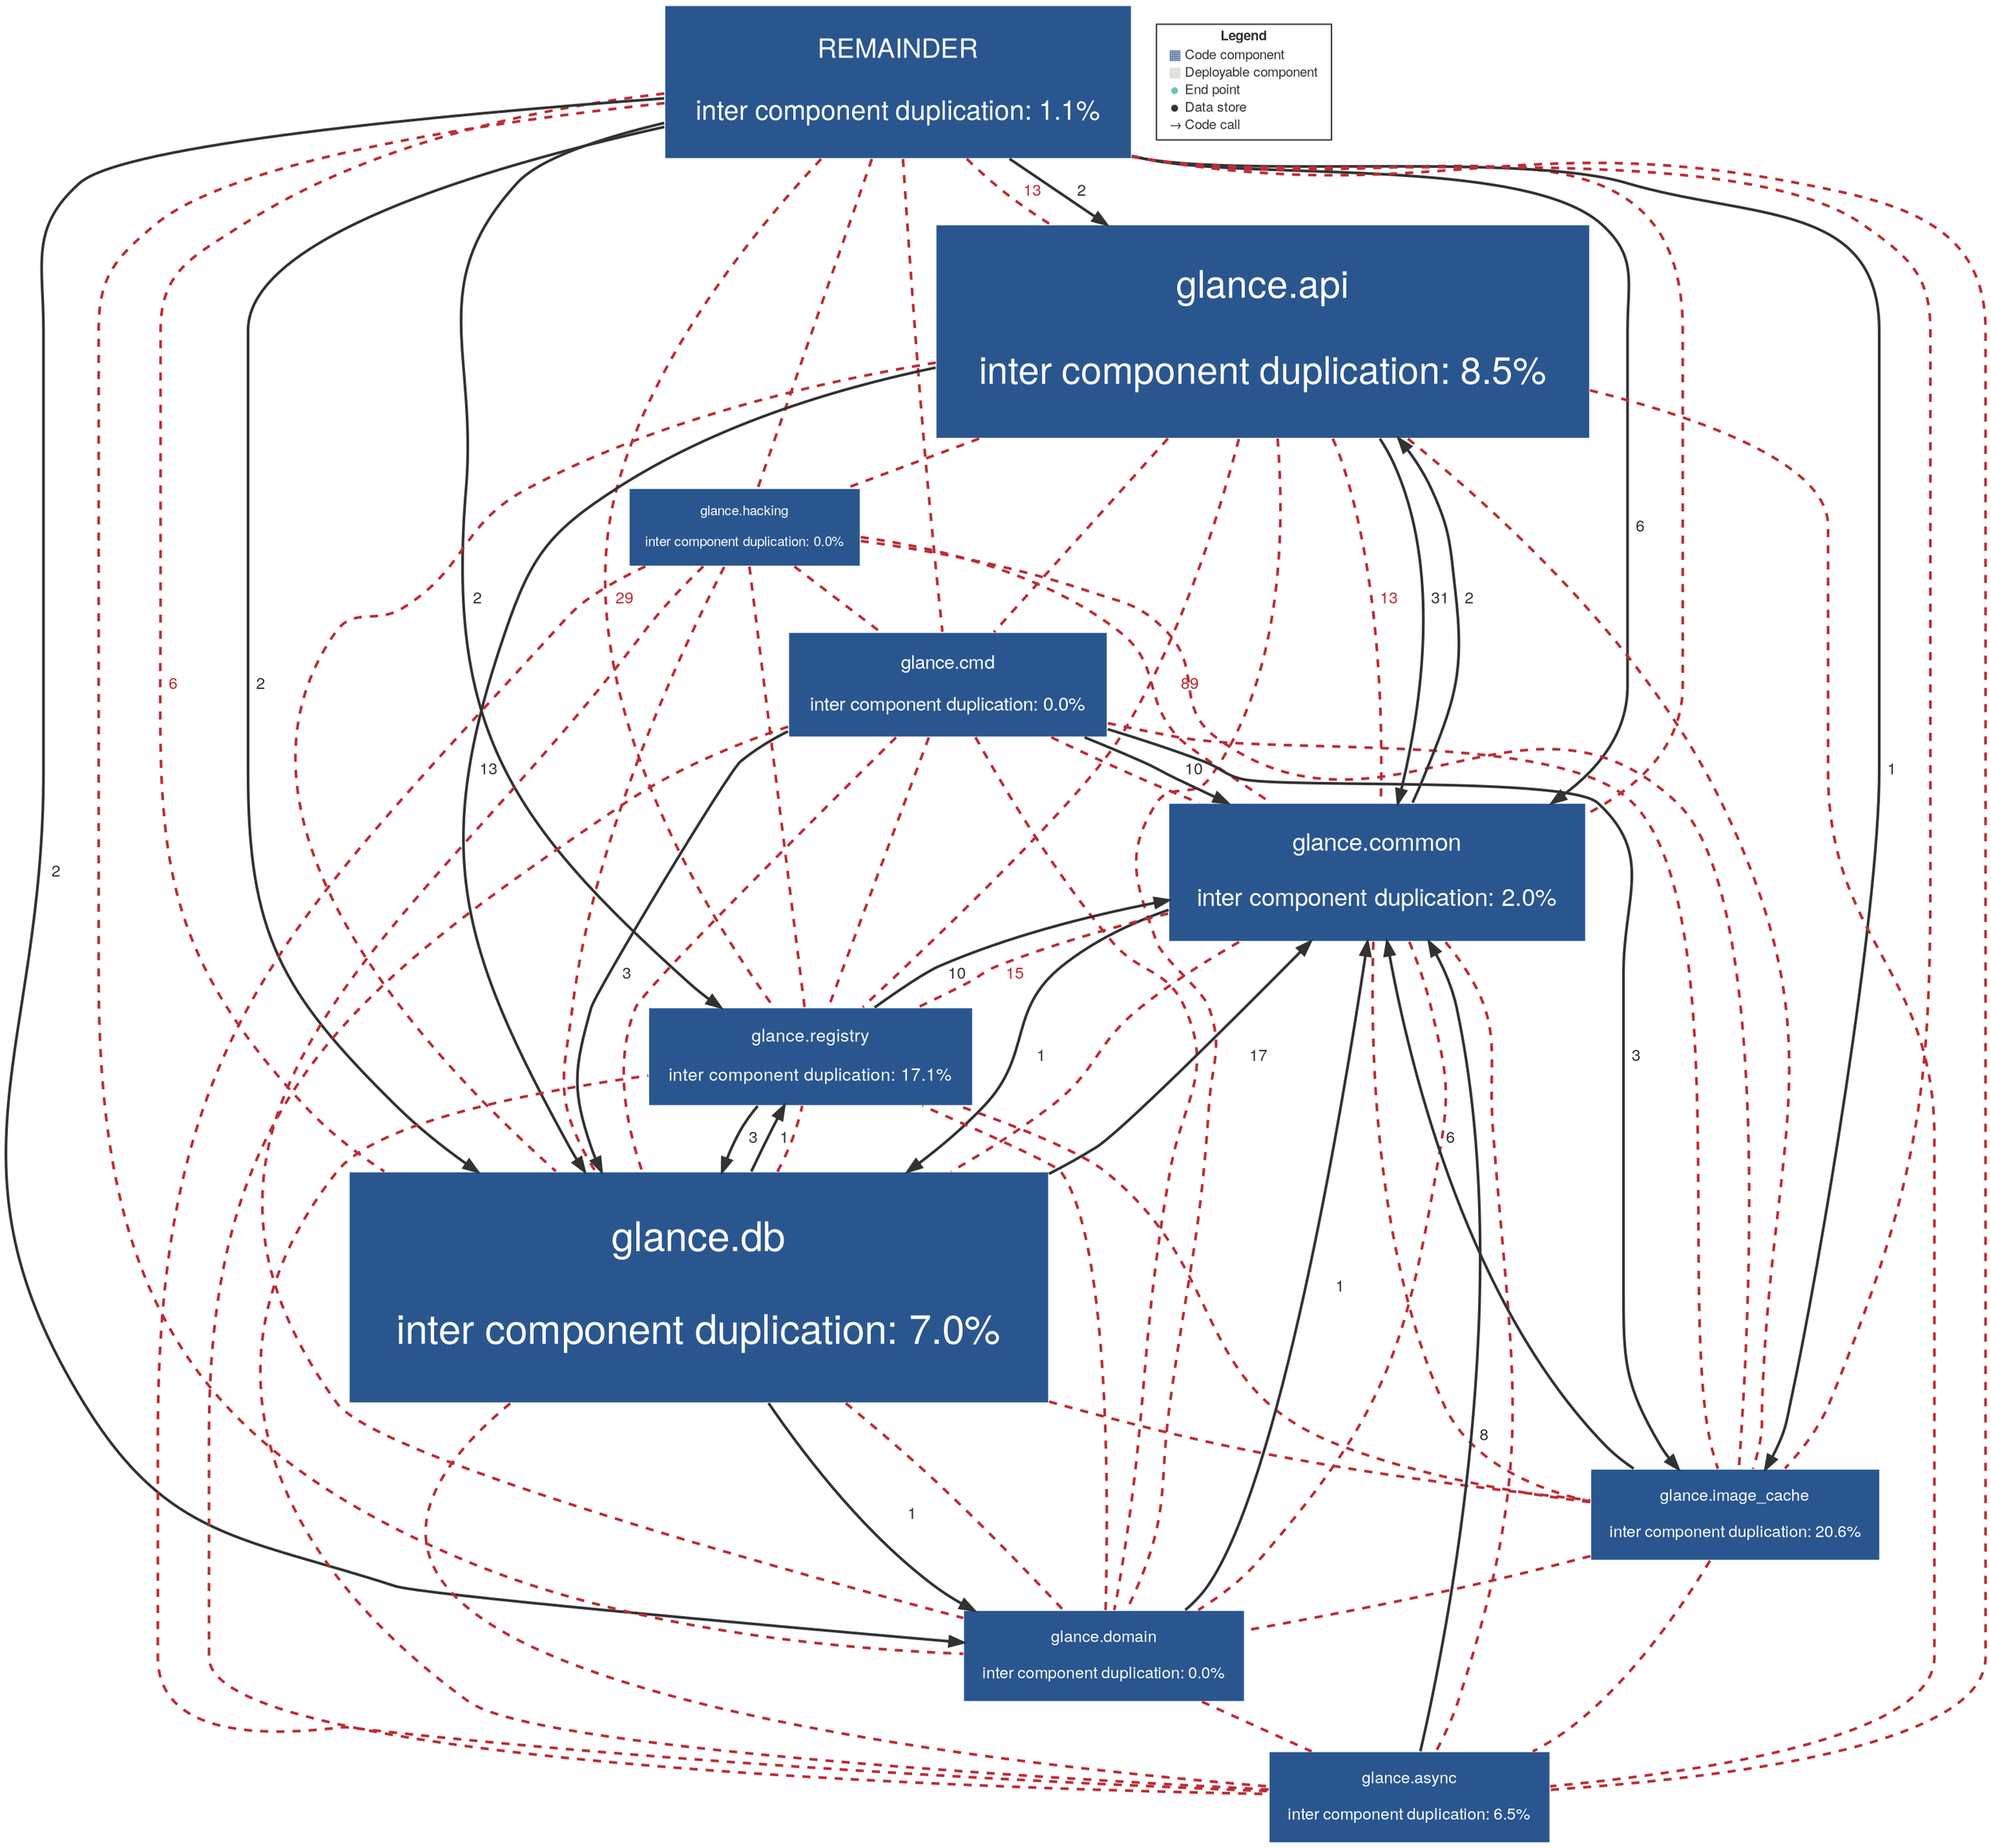 digraph "Graph" {
compound=true
rankdir=TD
"REMAINDER" [ shape="box" style="filled" fillcolor="#2A568F" penwidth="1" color="#FFFFFF" fontname="Helvetica Neue" fontcolor="#FFFFFF" fontsize="20" margin="0.32" label="REMAINDER

inter component duplication: 1.1%" ]
"glance.api" [ shape="box" style="filled" fillcolor="#2A568F" penwidth="1" color="#FFFFFF" fontname="Helvetica Neue" fontcolor="#FFFFFF" fontsize="28" margin="0.448" label="glance.api

inter component duplication: 8.5%" ]
"glance.hacking" [ shape="box" style="filled" fillcolor="#2A568F" penwidth="1" color="#FFFFFF" fontname="Helvetica Neue" fontcolor="#FFFFFF" fontsize="10" margin="0.16" label="glance.hacking

inter component duplication: 0.0%" ]
"glance.cmd" [ shape="box" style="filled" fillcolor="#2A568F" penwidth="1" color="#FFFFFF" fontname="Helvetica Neue" fontcolor="#FFFFFF" fontsize="14" margin="0.224" label="glance.cmd

inter component duplication: 0.0%" ]
"glance.common" [ shape="box" style="filled" fillcolor="#2A568F" penwidth="1" color="#FFFFFF" fontname="Helvetica Neue" fontcolor="#FFFFFF" fontsize="18" margin="0.28800000000000003" label="glance.common

inter component duplication: 2.0%" ]
"glance.db" [ shape="box" style="filled" fillcolor="#2A568F" penwidth="1" color="#FFFFFF" fontname="Helvetica Neue" fontcolor="#FFFFFF" fontsize="30" margin="0.48" label="glance.db

inter component duplication: 7.0%" ]
"glance.image_cache" [ shape="box" style="filled" fillcolor="#2A568F" penwidth="1" color="#FFFFFF" fontname="Helvetica Neue" fontcolor="#FFFFFF" fontsize="12" margin="0.192" label="glance.image_cache

inter component duplication: 20.6%" ]
"glance.domain" [ shape="box" style="filled" fillcolor="#2A568F" penwidth="1" color="#FFFFFF" fontname="Helvetica Neue" fontcolor="#FFFFFF" fontsize="12" margin="0.192" label="glance.domain

inter component duplication: 0.0%" ]
"glance.async" [ shape="box" style="filled" fillcolor="#2A568F" penwidth="1" color="#FFFFFF" fontname="Helvetica Neue" fontcolor="#FFFFFF" fontsize="12" margin="0.192" label="glance.async

inter component duplication: 6.5%" ]
"glance.registry" [ shape="box" style="filled" fillcolor="#2A568F" penwidth="1" color="#FFFFFF" fontname="Helvetica Neue" fontcolor="#FFFFFF" fontsize="13" margin="0.20800000000000002" label="glance.registry

inter component duplication: 17.1%" ]
"REMAINDER" -> "glance.api" [ penwidth="2" color="#323232" fontcolor="#323232" fontname="Helvetica Neue" fontsize="12" label="  2" ]
"REMAINDER" -> "glance.common" [ penwidth="2" color="#323232" fontcolor="#323232" fontname="Helvetica Neue" fontsize="12" label="  6" ]
"REMAINDER" -> "glance.db" [ penwidth="2" color="#323232" fontcolor="#323232" fontname="Helvetica Neue" fontsize="12" label="  2" ]
"REMAINDER" -> "glance.image_cache" [ penwidth="2" color="#323232" fontcolor="#323232" fontname="Helvetica Neue" fontsize="12" label="  1" ]
"REMAINDER" -> "glance.domain" [ penwidth="2" color="#323232" fontcolor="#323232" fontname="Helvetica Neue" fontsize="12" label="  2" ]
"REMAINDER" -> "glance.registry" [ penwidth="2" color="#323232" fontcolor="#323232" fontname="Helvetica Neue" fontsize="12" label="  2" ]
"glance.api" -> "glance.common" [ penwidth="2" color="#323232" fontcolor="#323232" fontname="Helvetica Neue" fontsize="12" label="  31" ]
"glance.api" -> "glance.db" [ penwidth="2" color="#323232" fontcolor="#323232" fontname="Helvetica Neue" fontsize="12" label="  13" ]
"glance.cmd" -> "glance.common" [ penwidth="2" color="#323232" fontcolor="#323232" fontname="Helvetica Neue" fontsize="12" label="  10" ]
"glance.cmd" -> "glance.db" [ penwidth="2" color="#323232" fontcolor="#323232" fontname="Helvetica Neue" fontsize="12" label="  3" ]
"glance.cmd" -> "glance.image_cache" [ penwidth="2" color="#323232" fontcolor="#323232" fontname="Helvetica Neue" fontsize="12" label="  3" ]
"glance.common" -> "glance.api" [ penwidth="2" color="#323232" fontcolor="#323232" fontname="Helvetica Neue" fontsize="12" label="  2" ]
"glance.common" -> "glance.db" [ penwidth="2" color="#323232" fontcolor="#323232" fontname="Helvetica Neue" fontsize="12" label="  1" ]
"glance.db" -> "glance.common" [ penwidth="2" color="#323232" fontcolor="#323232" fontname="Helvetica Neue" fontsize="12" label="  17" ]
"glance.db" -> "glance.domain" [ penwidth="2" color="#323232" fontcolor="#323232" fontname="Helvetica Neue" fontsize="12" label="  1" ]
"glance.db" -> "glance.registry" [ penwidth="2" color="#323232" fontcolor="#323232" fontname="Helvetica Neue" fontsize="12" label="  1" ]
"glance.image_cache" -> "glance.common" [ penwidth="2" color="#323232" fontcolor="#323232" fontname="Helvetica Neue" fontsize="12" label="  6" ]
"glance.domain" -> "glance.common" [ penwidth="2" color="#323232" fontcolor="#323232" fontname="Helvetica Neue" fontsize="12" label="  1" ]
"glance.async" -> "glance.common" [ penwidth="2" color="#323232" fontcolor="#323232" fontname="Helvetica Neue" fontsize="12" label="  8" ]
"glance.registry" -> "glance.common" [ penwidth="2" color="#323232" fontcolor="#323232" fontname="Helvetica Neue" fontsize="12" label="  10" ]
"glance.registry" -> "glance.db" [ penwidth="2" color="#323232" fontcolor="#323232" fontname="Helvetica Neue" fontsize="12" label="  3" ]
"REMAINDER" -> "glance.api" [ penwidth="2" color="#bb2d36" fontcolor="#bb2d36" fontname="Helvetica Neue" fontsize="12" arrowhead="both" style="dashed" label="  13" ]
"REMAINDER" -> "glance.hacking" [ penwidth="2" color="#bb2d36" fontcolor="#bb2d36" fontname="Helvetica Neue" fontsize="12" arrowhead="both" style="dashed" label="" ]
"REMAINDER" -> "glance.cmd" [ penwidth="2" color="#bb2d36" fontcolor="#bb2d36" fontname="Helvetica Neue" fontsize="12" arrowhead="both" style="dashed" label="" ]
"REMAINDER" -> "glance.common" [ penwidth="2" color="#bb2d36" fontcolor="#bb2d36" fontname="Helvetica Neue" fontsize="12" arrowhead="both" style="dashed" label="" ]
"REMAINDER" -> "glance.db" [ penwidth="2" color="#bb2d36" fontcolor="#bb2d36" fontname="Helvetica Neue" fontsize="12" arrowhead="both" style="dashed" label="  6" ]
"REMAINDER" -> "glance.image_cache" [ penwidth="2" color="#bb2d36" fontcolor="#bb2d36" fontname="Helvetica Neue" fontsize="12" arrowhead="both" style="dashed" label="" ]
"REMAINDER" -> "glance.domain" [ penwidth="2" color="#bb2d36" fontcolor="#bb2d36" fontname="Helvetica Neue" fontsize="12" arrowhead="both" style="dashed" label="" ]
"REMAINDER" -> "glance.async" [ penwidth="2" color="#bb2d36" fontcolor="#bb2d36" fontname="Helvetica Neue" fontsize="12" arrowhead="both" style="dashed" label="" ]
"REMAINDER" -> "glance.registry" [ penwidth="2" color="#bb2d36" fontcolor="#bb2d36" fontname="Helvetica Neue" fontsize="12" arrowhead="both" style="dashed" label="  29" ]
"glance.api" -> "glance.hacking" [ penwidth="2" color="#bb2d36" fontcolor="#bb2d36" fontname="Helvetica Neue" fontsize="12" arrowhead="both" style="dashed" label="" ]
"glance.api" -> "glance.cmd" [ penwidth="2" color="#bb2d36" fontcolor="#bb2d36" fontname="Helvetica Neue" fontsize="12" arrowhead="both" style="dashed" label="" ]
"glance.api" -> "glance.common" [ penwidth="2" color="#bb2d36" fontcolor="#bb2d36" fontname="Helvetica Neue" fontsize="12" arrowhead="both" style="dashed" label="  13" ]
"glance.api" -> "glance.db" [ penwidth="2" color="#bb2d36" fontcolor="#bb2d36" fontname="Helvetica Neue" fontsize="12" arrowhead="both" style="dashed" label="" ]
"glance.api" -> "glance.image_cache" [ penwidth="2" color="#bb2d36" fontcolor="#bb2d36" fontname="Helvetica Neue" fontsize="12" arrowhead="both" style="dashed" label="" ]
"glance.api" -> "glance.domain" [ penwidth="2" color="#bb2d36" fontcolor="#bb2d36" fontname="Helvetica Neue" fontsize="12" arrowhead="both" style="dashed" label="" ]
"glance.api" -> "glance.async" [ penwidth="2" color="#bb2d36" fontcolor="#bb2d36" fontname="Helvetica Neue" fontsize="12" arrowhead="both" style="dashed" label="" ]
"glance.api" -> "glance.registry" [ penwidth="2" color="#bb2d36" fontcolor="#bb2d36" fontname="Helvetica Neue" fontsize="12" arrowhead="both" style="dashed" label="  89" ]
"glance.hacking" -> "glance.cmd" [ penwidth="2" color="#bb2d36" fontcolor="#bb2d36" fontname="Helvetica Neue" fontsize="12" arrowhead="both" style="dashed" label="" ]
"glance.hacking" -> "glance.common" [ penwidth="2" color="#bb2d36" fontcolor="#bb2d36" fontname="Helvetica Neue" fontsize="12" arrowhead="both" style="dashed" label="" ]
"glance.hacking" -> "glance.db" [ penwidth="2" color="#bb2d36" fontcolor="#bb2d36" fontname="Helvetica Neue" fontsize="12" arrowhead="both" style="dashed" label="" ]
"glance.hacking" -> "glance.image_cache" [ penwidth="2" color="#bb2d36" fontcolor="#bb2d36" fontname="Helvetica Neue" fontsize="12" arrowhead="both" style="dashed" label="" ]
"glance.hacking" -> "glance.domain" [ penwidth="2" color="#bb2d36" fontcolor="#bb2d36" fontname="Helvetica Neue" fontsize="12" arrowhead="both" style="dashed" label="" ]
"glance.hacking" -> "glance.async" [ penwidth="2" color="#bb2d36" fontcolor="#bb2d36" fontname="Helvetica Neue" fontsize="12" arrowhead="both" style="dashed" label="" ]
"glance.hacking" -> "glance.registry" [ penwidth="2" color="#bb2d36" fontcolor="#bb2d36" fontname="Helvetica Neue" fontsize="12" arrowhead="both" style="dashed" label="" ]
"glance.cmd" -> "glance.common" [ penwidth="2" color="#bb2d36" fontcolor="#bb2d36" fontname="Helvetica Neue" fontsize="12" arrowhead="both" style="dashed" label="" ]
"glance.cmd" -> "glance.db" [ penwidth="2" color="#bb2d36" fontcolor="#bb2d36" fontname="Helvetica Neue" fontsize="12" arrowhead="both" style="dashed" label="" ]
"glance.cmd" -> "glance.image_cache" [ penwidth="2" color="#bb2d36" fontcolor="#bb2d36" fontname="Helvetica Neue" fontsize="12" arrowhead="both" style="dashed" label="" ]
"glance.cmd" -> "glance.domain" [ penwidth="2" color="#bb2d36" fontcolor="#bb2d36" fontname="Helvetica Neue" fontsize="12" arrowhead="both" style="dashed" label="" ]
"glance.cmd" -> "glance.async" [ penwidth="2" color="#bb2d36" fontcolor="#bb2d36" fontname="Helvetica Neue" fontsize="12" arrowhead="both" style="dashed" label="" ]
"glance.cmd" -> "glance.registry" [ penwidth="2" color="#bb2d36" fontcolor="#bb2d36" fontname="Helvetica Neue" fontsize="12" arrowhead="both" style="dashed" label="" ]
"glance.common" -> "glance.db" [ penwidth="2" color="#bb2d36" fontcolor="#bb2d36" fontname="Helvetica Neue" fontsize="12" arrowhead="both" style="dashed" label="" ]
"glance.common" -> "glance.image_cache" [ penwidth="2" color="#bb2d36" fontcolor="#bb2d36" fontname="Helvetica Neue" fontsize="12" arrowhead="both" style="dashed" label="" ]
"glance.common" -> "glance.domain" [ penwidth="2" color="#bb2d36" fontcolor="#bb2d36" fontname="Helvetica Neue" fontsize="12" arrowhead="both" style="dashed" label="" ]
"glance.common" -> "glance.async" [ penwidth="2" color="#bb2d36" fontcolor="#bb2d36" fontname="Helvetica Neue" fontsize="12" arrowhead="both" style="dashed" label="" ]
"glance.common" -> "glance.registry" [ penwidth="2" color="#bb2d36" fontcolor="#bb2d36" fontname="Helvetica Neue" fontsize="12" arrowhead="both" style="dashed" label="  15" ]
"glance.db" -> "glance.image_cache" [ penwidth="2" color="#bb2d36" fontcolor="#bb2d36" fontname="Helvetica Neue" fontsize="12" arrowhead="both" style="dashed" label="" ]
"glance.db" -> "glance.domain" [ penwidth="2" color="#bb2d36" fontcolor="#bb2d36" fontname="Helvetica Neue" fontsize="12" arrowhead="both" style="dashed" label="" ]
"glance.db" -> "glance.async" [ penwidth="2" color="#bb2d36" fontcolor="#bb2d36" fontname="Helvetica Neue" fontsize="12" arrowhead="both" style="dashed" label="" ]
"glance.db" -> "glance.registry" [ penwidth="2" color="#bb2d36" fontcolor="#bb2d36" fontname="Helvetica Neue" fontsize="12" arrowhead="both" style="dashed" label="" ]
"glance.image_cache" -> "glance.domain" [ penwidth="2" color="#bb2d36" fontcolor="#bb2d36" fontname="Helvetica Neue" fontsize="12" arrowhead="both" style="dashed" label="" ]
"glance.image_cache" -> "glance.async" [ penwidth="2" color="#bb2d36" fontcolor="#bb2d36" fontname="Helvetica Neue" fontsize="12" arrowhead="both" style="dashed" label="" ]
"glance.image_cache" -> "glance.registry" [ penwidth="2" color="#bb2d36" fontcolor="#bb2d36" fontname="Helvetica Neue" fontsize="12" arrowhead="both" style="dashed" label="" ]
"glance.domain" -> "glance.async" [ penwidth="2" color="#bb2d36" fontcolor="#bb2d36" fontname="Helvetica Neue" fontsize="12" arrowhead="both" style="dashed" label="" ]
"glance.domain" -> "glance.registry" [ penwidth="2" color="#bb2d36" fontcolor="#bb2d36" fontname="Helvetica Neue" fontsize="12" arrowhead="both" style="dashed" label="" ]
"glance.async" -> "glance.registry" [ penwidth="2" color="#bb2d36" fontcolor="#bb2d36" fontname="Helvetica Neue" fontsize="12" arrowhead="both" style="dashed" label="" ]
"LEGEND" [ shape="box" style="filled" fillcolor="#FFFFFF" penwidth="1" color="#323232" fontname="Helvetica Neue" fontcolor="#323232" fontsize="10" label=<<TABLE BORDER="0" CELLPADDING="1" CELLSPACING="0">
<TR><TD COLSPAN="2"><B>Legend</B></TD></TR>
<TR><TD><FONT COLOR="#2A568F">&#9638;</FONT></TD><TD ALIGN="left">Code component</TD></TR>
<TR><TD><FONT COLOR="#D2D1C7">&#9638;</FONT></TD><TD ALIGN="left">Deployable component</TD></TR>
<TR><TD><FONT COLOR="#72C0B4">&#9679;</FONT></TD><TD ALIGN="left">End point</TD></TR>
<TR><TD><FONT COLOR="#323232">&#9679;</FONT></TD><TD ALIGN="left">Data store</TD></TR>
<TR><TD><FONT COLOR="#323232">&rarr;</FONT></TD><TD ALIGN="left">Code call</TD></TR>
</TABLE>
>  ]
}

